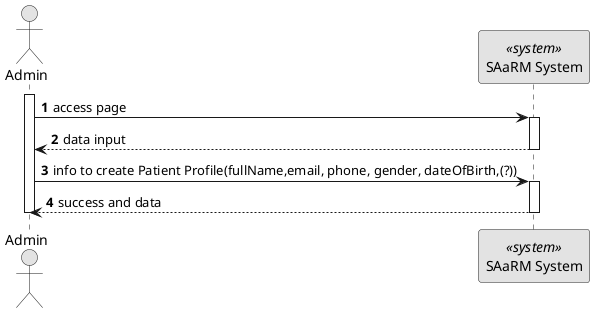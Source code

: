 @startuml 5.1.8
skinparam monochrome true
skinparam packageStyle rectangle
skinparam shadowing false

autonumber

actor "Admin" as AD
participant "SAaRM System" as SYS <<system>>

activate AD
AD -> SYS: access page
activate SYS
SYS --> AD : data input
deactivate SYS
AD -> SYS : info to create Patient Profile(fullName,email, phone, gender, dateOfBirth,(?))
activate SYS
SYS --> AD : success and data

deactivate SYS

deactivate AD



@enduml